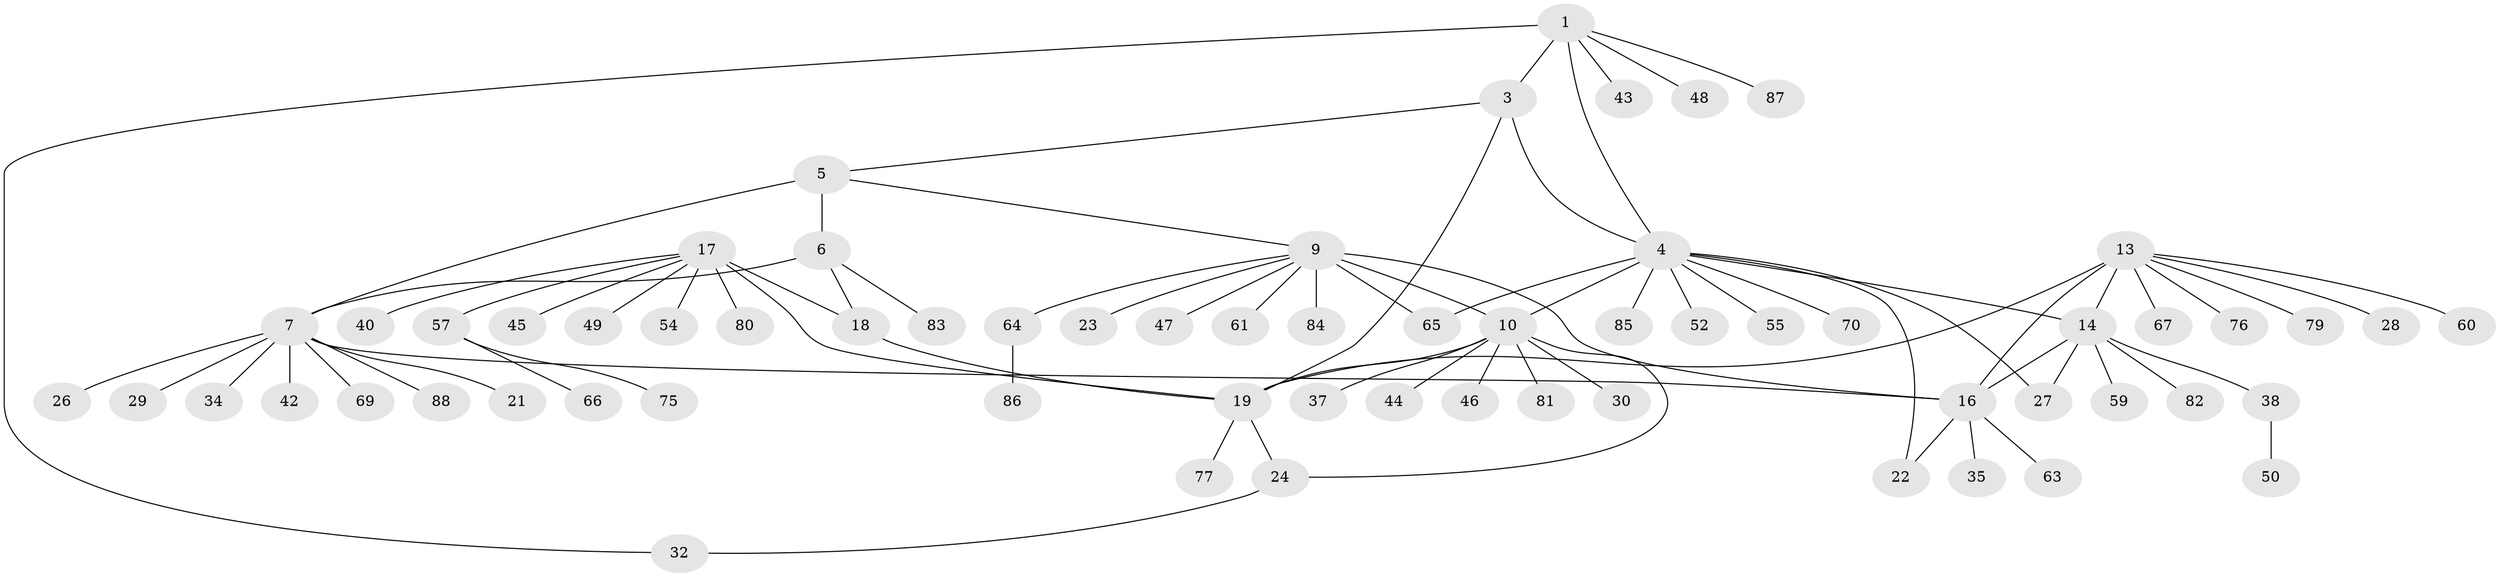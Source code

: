 // original degree distribution, {6: 0.0449438202247191, 4: 0.02247191011235955, 12: 0.011235955056179775, 11: 0.011235955056179775, 3: 0.0449438202247191, 7: 0.0449438202247191, 8: 0.011235955056179775, 5: 0.011235955056179775, 9: 0.0449438202247191, 1: 0.5393258426966292, 2: 0.21348314606741572}
// Generated by graph-tools (version 1.1) at 2025/11/02/27/25 16:11:37]
// undirected, 65 vertices, 79 edges
graph export_dot {
graph [start="1"]
  node [color=gray90,style=filled];
  1 [super="+2"];
  3 [super="+56"];
  4 [super="+25"];
  5 [super="+58"];
  6 [super="+41"];
  7 [super="+8"];
  9 [super="+12"];
  10 [super="+11"];
  13 [super="+15"];
  14 [super="+33"];
  16 [super="+39"];
  17 [super="+20"];
  18;
  19 [super="+74"];
  21;
  22;
  23;
  24 [super="+73"];
  26;
  27;
  28 [super="+31"];
  29;
  30;
  32 [super="+36"];
  34;
  35 [super="+78"];
  37;
  38;
  40;
  42;
  43;
  44;
  45;
  46 [super="+51"];
  47 [super="+62"];
  48;
  49 [super="+68"];
  50 [super="+53"];
  52;
  54;
  55;
  57;
  59;
  60;
  61;
  63;
  64 [super="+71"];
  65;
  66;
  67;
  69 [super="+72"];
  70;
  75;
  76;
  77 [super="+89"];
  79;
  80;
  81;
  82;
  83;
  84;
  85;
  86;
  87;
  88;
  1 -- 3 [weight=2];
  1 -- 4 [weight=2];
  1 -- 32;
  1 -- 48;
  1 -- 87;
  1 -- 43;
  3 -- 4;
  3 -- 5;
  3 -- 19;
  4 -- 14;
  4 -- 22;
  4 -- 27;
  4 -- 52;
  4 -- 55;
  4 -- 65;
  4 -- 70;
  4 -- 85;
  4 -- 10;
  5 -- 6;
  5 -- 7 [weight=2];
  5 -- 9;
  6 -- 7 [weight=2];
  6 -- 18;
  6 -- 83;
  7 -- 16;
  7 -- 21;
  7 -- 26;
  7 -- 29;
  7 -- 34;
  7 -- 42;
  7 -- 69;
  7 -- 88;
  9 -- 10 [weight=4];
  9 -- 16;
  9 -- 64;
  9 -- 65;
  9 -- 84;
  9 -- 23;
  9 -- 61;
  9 -- 47;
  10 -- 19 [weight=2];
  10 -- 24;
  10 -- 30;
  10 -- 37;
  10 -- 81;
  10 -- 44;
  10 -- 46;
  13 -- 14 [weight=2];
  13 -- 16 [weight=2];
  13 -- 60;
  13 -- 67;
  13 -- 28;
  13 -- 19;
  13 -- 76;
  13 -- 79;
  14 -- 16;
  14 -- 27;
  14 -- 38;
  14 -- 59;
  14 -- 82;
  16 -- 22;
  16 -- 35;
  16 -- 63;
  17 -- 18 [weight=2];
  17 -- 19 [weight=2];
  17 -- 40;
  17 -- 45;
  17 -- 49;
  17 -- 54;
  17 -- 57;
  17 -- 80;
  18 -- 19;
  19 -- 24;
  19 -- 77;
  24 -- 32;
  38 -- 50;
  57 -- 66;
  57 -- 75;
  64 -- 86;
}
